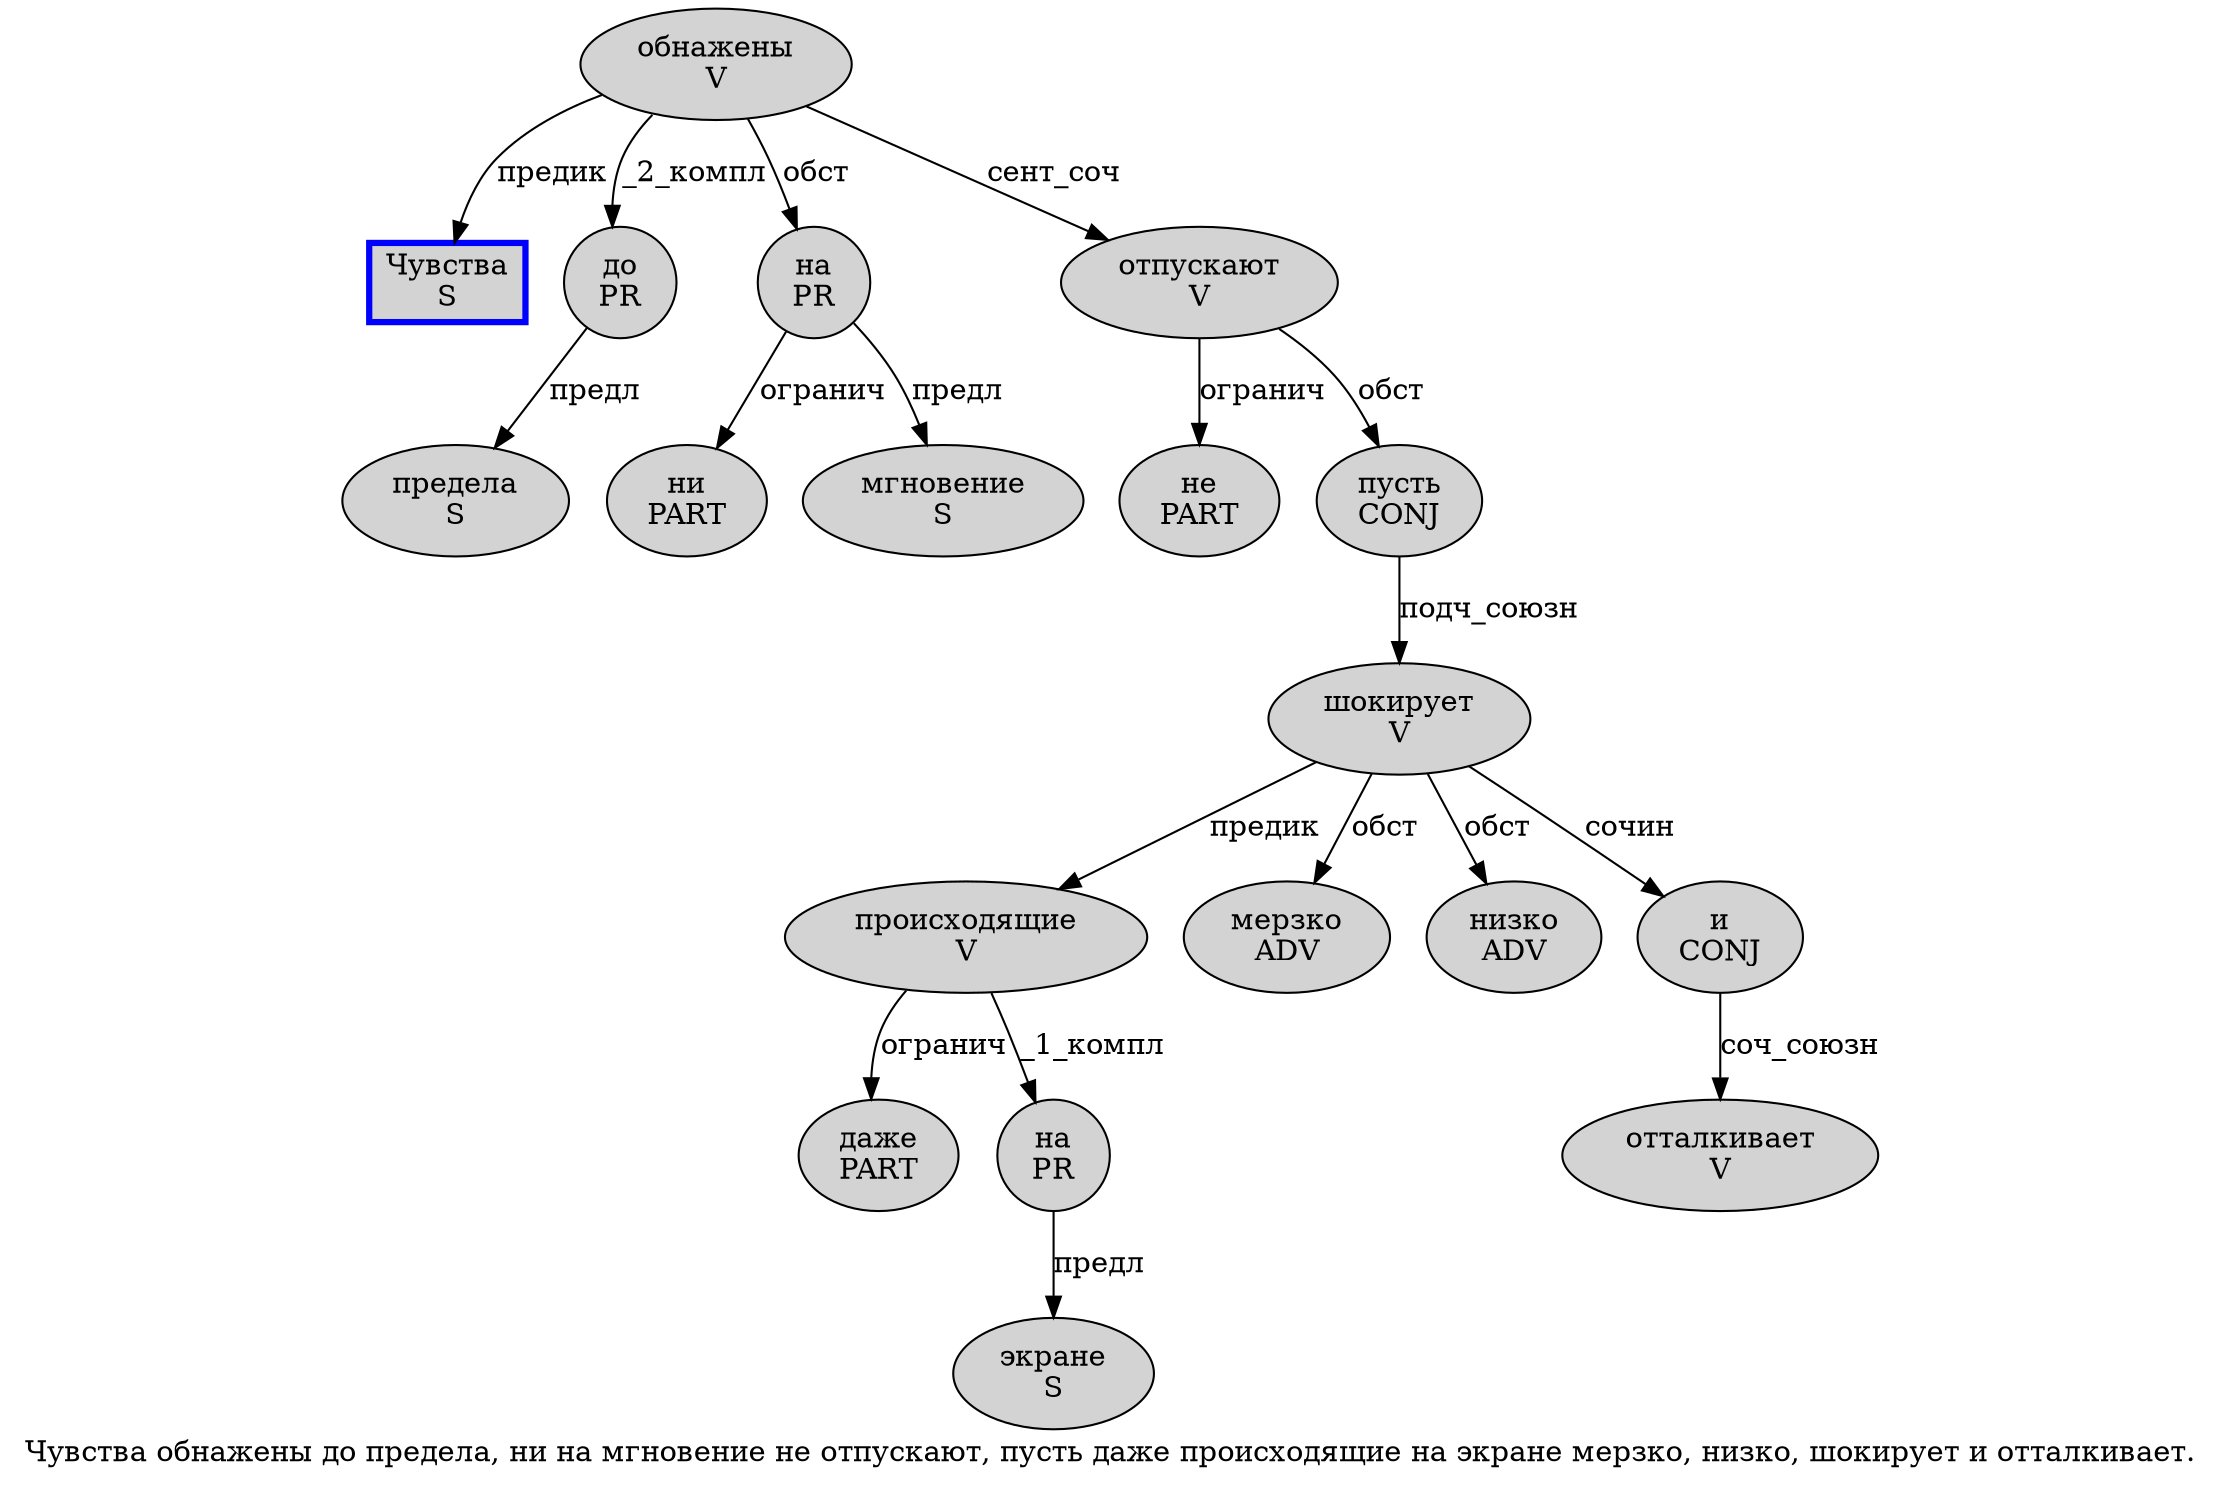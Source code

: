 digraph SENTENCE_1420 {
	graph [label="Чувства обнажены до предела, ни на мгновение не отпускают, пусть даже происходящие на экране мерзко, низко, шокирует и отталкивает."]
	node [style=filled]
		0 [label="Чувства
S" color=blue fillcolor=lightgray penwidth=3 shape=box]
		1 [label="обнажены
V" color="" fillcolor=lightgray penwidth=1 shape=ellipse]
		2 [label="до
PR" color="" fillcolor=lightgray penwidth=1 shape=ellipse]
		3 [label="предела
S" color="" fillcolor=lightgray penwidth=1 shape=ellipse]
		5 [label="ни
PART" color="" fillcolor=lightgray penwidth=1 shape=ellipse]
		6 [label="на
PR" color="" fillcolor=lightgray penwidth=1 shape=ellipse]
		7 [label="мгновение
S" color="" fillcolor=lightgray penwidth=1 shape=ellipse]
		8 [label="не
PART" color="" fillcolor=lightgray penwidth=1 shape=ellipse]
		9 [label="отпускают
V" color="" fillcolor=lightgray penwidth=1 shape=ellipse]
		11 [label="пусть
CONJ" color="" fillcolor=lightgray penwidth=1 shape=ellipse]
		12 [label="даже
PART" color="" fillcolor=lightgray penwidth=1 shape=ellipse]
		13 [label="происходящие
V" color="" fillcolor=lightgray penwidth=1 shape=ellipse]
		14 [label="на
PR" color="" fillcolor=lightgray penwidth=1 shape=ellipse]
		15 [label="экране
S" color="" fillcolor=lightgray penwidth=1 shape=ellipse]
		16 [label="мерзко
ADV" color="" fillcolor=lightgray penwidth=1 shape=ellipse]
		18 [label="низко
ADV" color="" fillcolor=lightgray penwidth=1 shape=ellipse]
		20 [label="шокирует
V" color="" fillcolor=lightgray penwidth=1 shape=ellipse]
		21 [label="и
CONJ" color="" fillcolor=lightgray penwidth=1 shape=ellipse]
		22 [label="отталкивает
V" color="" fillcolor=lightgray penwidth=1 shape=ellipse]
			2 -> 3 [label="предл"]
			9 -> 8 [label="огранич"]
			9 -> 11 [label="обст"]
			21 -> 22 [label="соч_союзн"]
			11 -> 20 [label="подч_союзн"]
			14 -> 15 [label="предл"]
			6 -> 5 [label="огранич"]
			6 -> 7 [label="предл"]
			1 -> 0 [label="предик"]
			1 -> 2 [label="_2_компл"]
			1 -> 6 [label="обст"]
			1 -> 9 [label="сент_соч"]
			13 -> 12 [label="огранич"]
			13 -> 14 [label="_1_компл"]
			20 -> 13 [label="предик"]
			20 -> 16 [label="обст"]
			20 -> 18 [label="обст"]
			20 -> 21 [label="сочин"]
}